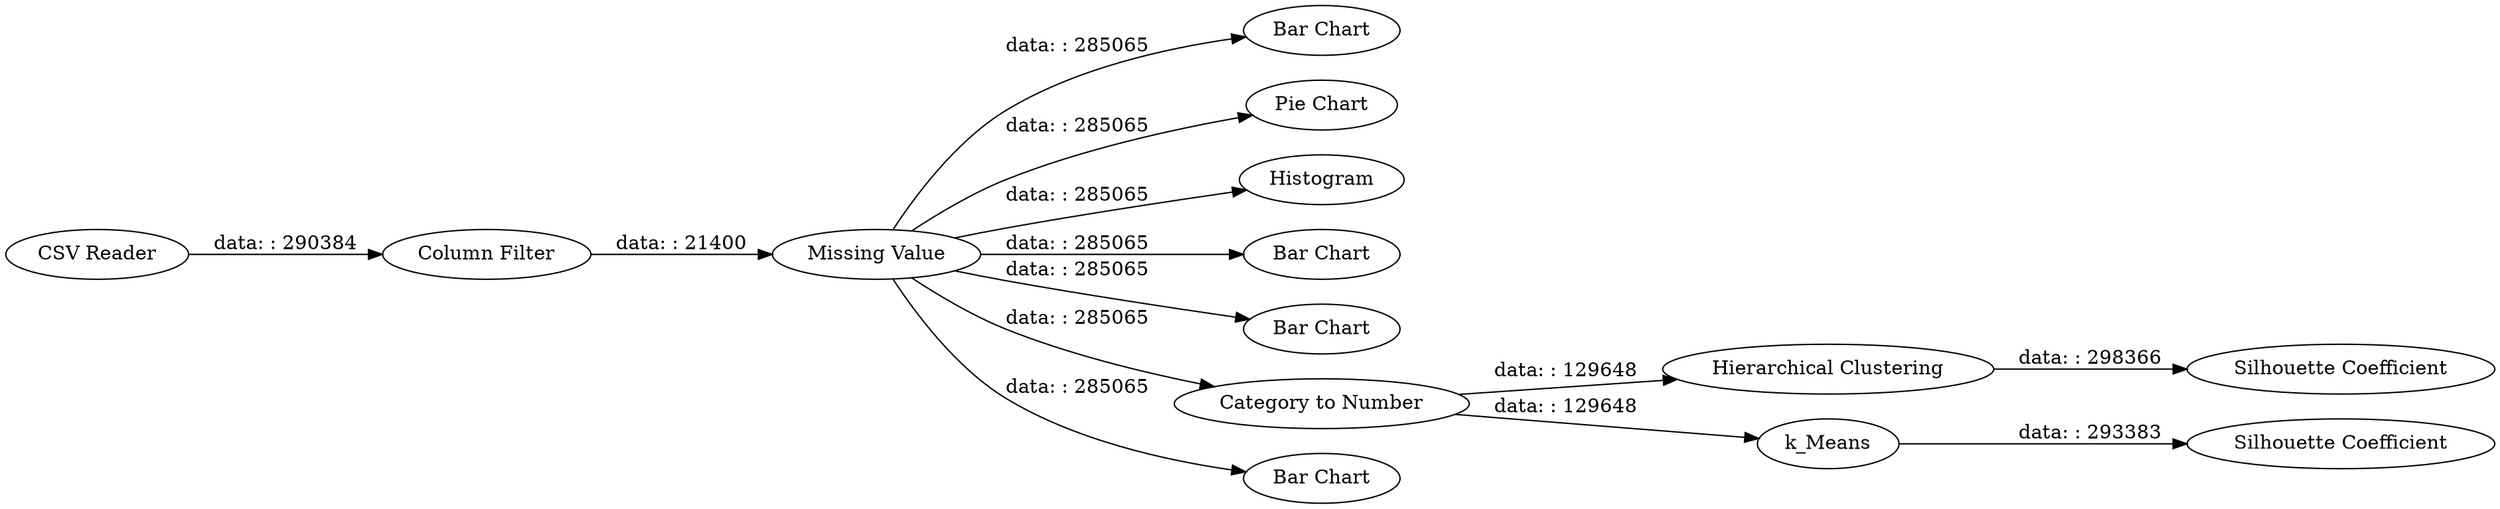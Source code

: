 digraph {
	"7996403324957304734_3" [label="Missing Value"]
	"7996403324957304734_12" [label="Silhouette Coefficient"]
	"7996403324957304734_9" [label="Bar Chart"]
	"7996403324957304734_14" [label="Pie Chart"]
	"7996403324957304734_1" [label="CSV Reader"]
	"7996403324957304734_8" [label=Histogram]
	"7996403324957304734_2" [label="Column Filter"]
	"7996403324957304734_15" [label="Hierarchical Clustering"]
	"7996403324957304734_11" [label=k_Means]
	"7996403324957304734_4" [label="Bar Chart"]
	"7996403324957304734_7" [label="Bar Chart"]
	"7996403324957304734_16" [label="Silhouette Coefficient"]
	"7996403324957304734_10" [label="Category to Number"]
	"7996403324957304734_6" [label="Bar Chart"]
	"7996403324957304734_11" -> "7996403324957304734_12" [label="data: : 293383"]
	"7996403324957304734_15" -> "7996403324957304734_16" [label="data: : 298366"]
	"7996403324957304734_3" -> "7996403324957304734_7" [label="data: : 285065"]
	"7996403324957304734_10" -> "7996403324957304734_15" [label="data: : 129648"]
	"7996403324957304734_3" -> "7996403324957304734_4" [label="data: : 285065"]
	"7996403324957304734_1" -> "7996403324957304734_2" [label="data: : 290384"]
	"7996403324957304734_3" -> "7996403324957304734_6" [label="data: : 285065"]
	"7996403324957304734_3" -> "7996403324957304734_8" [label="data: : 285065"]
	"7996403324957304734_2" -> "7996403324957304734_3" [label="data: : 21400"]
	"7996403324957304734_3" -> "7996403324957304734_14" [label="data: : 285065"]
	"7996403324957304734_3" -> "7996403324957304734_9" [label="data: : 285065"]
	"7996403324957304734_10" -> "7996403324957304734_11" [label="data: : 129648"]
	"7996403324957304734_3" -> "7996403324957304734_10" [label="data: : 285065"]
	rankdir=LR
}
